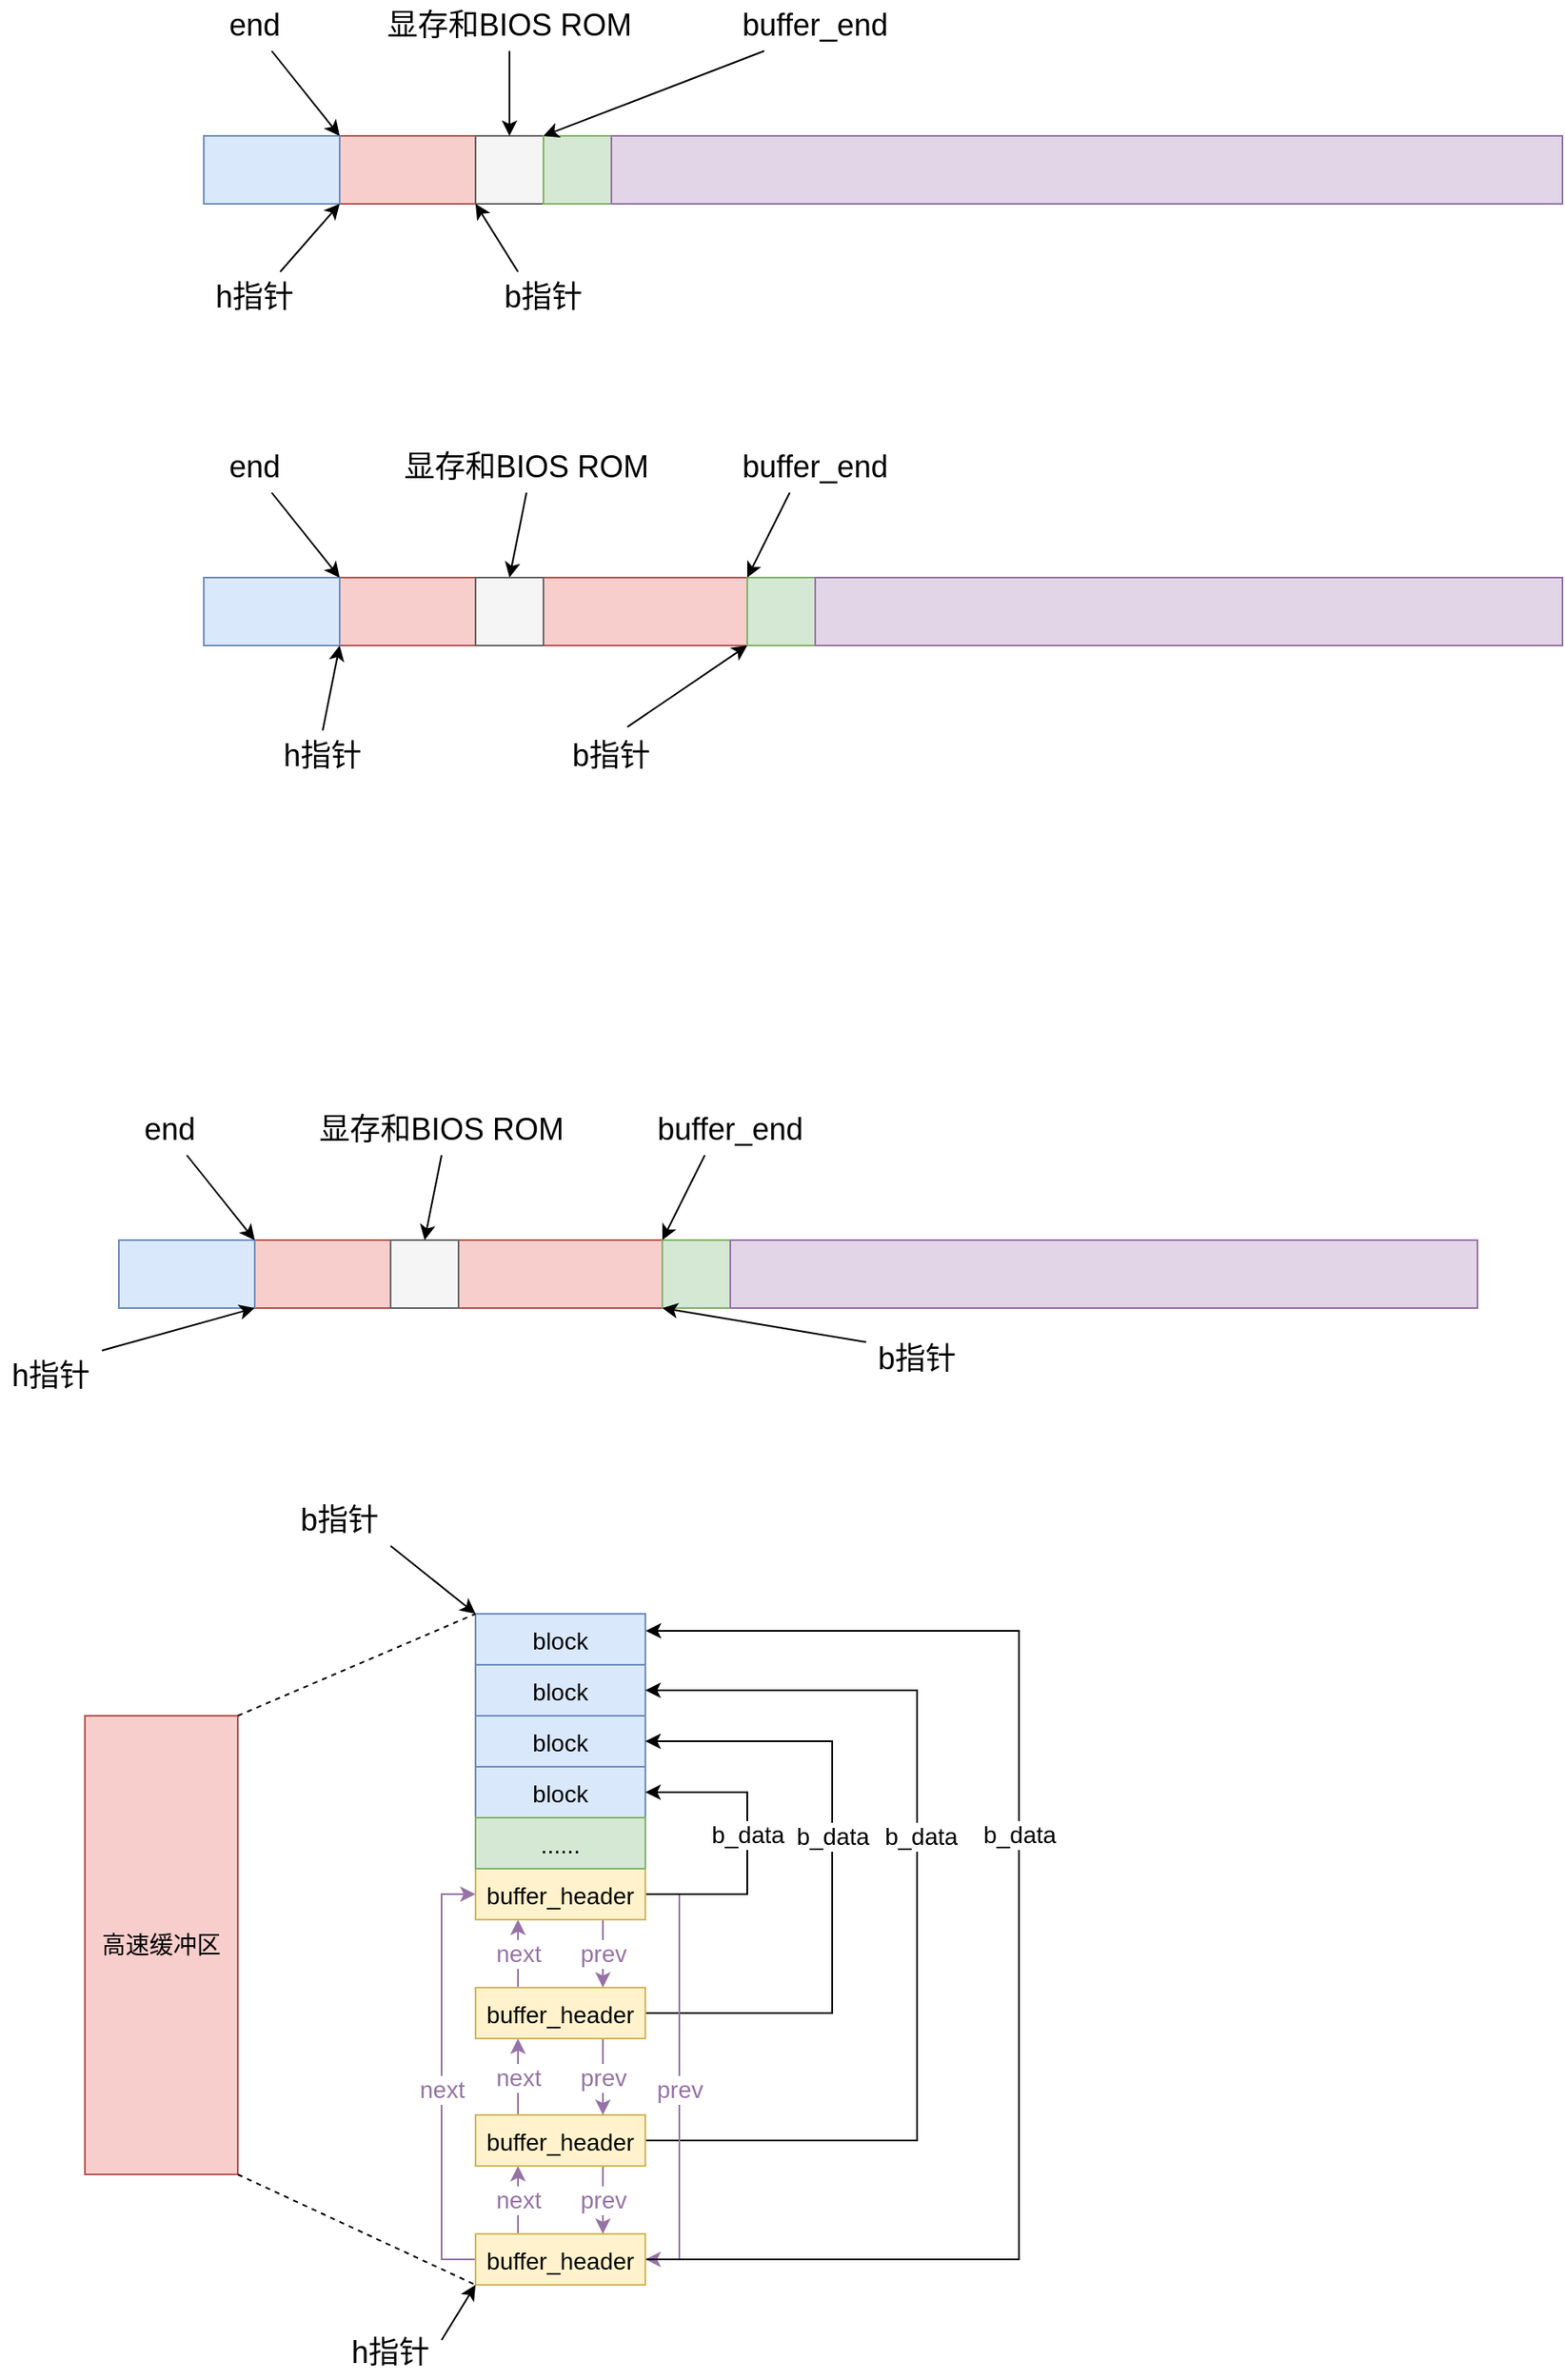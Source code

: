 <mxfile version="20.8.16" type="device"><diagram name="第 1 页" id="4Kwzc91l5Cxuugz1MtCq"><mxGraphModel dx="2793" dy="1814" grid="1" gridSize="10" guides="1" tooltips="1" connect="1" arrows="1" fold="1" page="1" pageScale="1" pageWidth="827" pageHeight="1169" math="0" shadow="0"><root><mxCell id="0"/><mxCell id="1" parent="0"/><mxCell id="2EMnMqYZWuEnPC-pHt0I-1" value="" style="rounded=0;whiteSpace=wrap;html=1;fillColor=#f8cecc;strokeColor=#b85450;" vertex="1" parent="1"><mxGeometry x="-600" y="-60" width="80" height="40" as="geometry"/></mxCell><mxCell id="2EMnMqYZWuEnPC-pHt0I-2" value="" style="rounded=0;whiteSpace=wrap;html=1;fillColor=#dae8fc;strokeColor=#6c8ebf;" vertex="1" parent="1"><mxGeometry x="-680" y="-60" width="80" height="40" as="geometry"/></mxCell><mxCell id="2EMnMqYZWuEnPC-pHt0I-3" value="" style="rounded=0;whiteSpace=wrap;html=1;fillColor=#f8cecc;strokeColor=#b85450;" vertex="1" parent="1"><mxGeometry x="-480" y="-60" width="120" height="40" as="geometry"/></mxCell><mxCell id="2EMnMqYZWuEnPC-pHt0I-4" value="" style="rounded=0;whiteSpace=wrap;html=1;fillColor=#f5f5f5;strokeColor=#666666;fontColor=#333333;" vertex="1" parent="1"><mxGeometry x="-520" y="-60" width="40" height="40" as="geometry"/></mxCell><mxCell id="2EMnMqYZWuEnPC-pHt0I-5" value="" style="rounded=0;whiteSpace=wrap;html=1;fillColor=#d5e8d4;strokeColor=#82b366;" vertex="1" parent="1"><mxGeometry x="-360" y="-60" width="40" height="40" as="geometry"/></mxCell><mxCell id="2EMnMqYZWuEnPC-pHt0I-6" value="" style="rounded=0;whiteSpace=wrap;html=1;fillColor=#e1d5e7;strokeColor=#9673a6;" vertex="1" parent="1"><mxGeometry x="-320" y="-60" width="440" height="40" as="geometry"/></mxCell><mxCell id="2EMnMqYZWuEnPC-pHt0I-7" value="" style="endArrow=classic;html=1;rounded=0;entryX=1;entryY=0;entryDx=0;entryDy=0;" edge="1" parent="1" target="2EMnMqYZWuEnPC-pHt0I-2"><mxGeometry width="50" height="50" relative="1" as="geometry"><mxPoint x="-640" y="-110" as="sourcePoint"/><mxPoint x="-610" y="-70" as="targetPoint"/></mxGeometry></mxCell><mxCell id="2EMnMqYZWuEnPC-pHt0I-8" value="&lt;font style=&quot;font-size: 18px;&quot;&gt;end&lt;/font&gt;" style="text;strokeColor=none;align=center;fillColor=none;html=1;verticalAlign=middle;whiteSpace=wrap;rounded=0;" vertex="1" parent="1"><mxGeometry x="-680" y="-140" width="60" height="30" as="geometry"/></mxCell><mxCell id="2EMnMqYZWuEnPC-pHt0I-9" value="&lt;font style=&quot;font-size: 18px;&quot;&gt;buffer_end&lt;/font&gt;" style="text;strokeColor=none;align=center;fillColor=none;html=1;verticalAlign=middle;whiteSpace=wrap;rounded=0;" vertex="1" parent="1"><mxGeometry x="-350" y="-140" width="60" height="30" as="geometry"/></mxCell><mxCell id="2EMnMqYZWuEnPC-pHt0I-10" value="" style="endArrow=classic;html=1;rounded=0;entryX=1;entryY=0;entryDx=0;entryDy=0;exitX=0.25;exitY=1;exitDx=0;exitDy=0;" edge="1" parent="1" source="2EMnMqYZWuEnPC-pHt0I-9"><mxGeometry width="50" height="50" relative="1" as="geometry"><mxPoint x="-400" y="-110" as="sourcePoint"/><mxPoint x="-360" y="-60" as="targetPoint"/></mxGeometry></mxCell><mxCell id="2EMnMqYZWuEnPC-pHt0I-11" value="" style="rounded=0;whiteSpace=wrap;html=1;fillColor=#f8cecc;strokeColor=#b85450;" vertex="1" parent="1"><mxGeometry x="-600" y="-320" width="80" height="40" as="geometry"/></mxCell><mxCell id="2EMnMqYZWuEnPC-pHt0I-12" value="" style="rounded=0;whiteSpace=wrap;html=1;fillColor=#dae8fc;strokeColor=#6c8ebf;" vertex="1" parent="1"><mxGeometry x="-680" y="-320" width="80" height="40" as="geometry"/></mxCell><mxCell id="2EMnMqYZWuEnPC-pHt0I-14" value="" style="rounded=0;whiteSpace=wrap;html=1;fillColor=#f5f5f5;strokeColor=#666666;fontColor=#333333;" vertex="1" parent="1"><mxGeometry x="-520" y="-320" width="40" height="40" as="geometry"/></mxCell><mxCell id="2EMnMqYZWuEnPC-pHt0I-15" value="" style="rounded=0;whiteSpace=wrap;html=1;fillColor=#d5e8d4;strokeColor=#82b366;" vertex="1" parent="1"><mxGeometry x="-480" y="-320" width="40" height="40" as="geometry"/></mxCell><mxCell id="2EMnMqYZWuEnPC-pHt0I-16" value="" style="rounded=0;whiteSpace=wrap;html=1;fillColor=#e1d5e7;strokeColor=#9673a6;" vertex="1" parent="1"><mxGeometry x="-440" y="-320" width="560" height="40" as="geometry"/></mxCell><mxCell id="2EMnMqYZWuEnPC-pHt0I-17" value="" style="endArrow=classic;html=1;rounded=0;entryX=1;entryY=0;entryDx=0;entryDy=0;" edge="1" parent="1" target="2EMnMqYZWuEnPC-pHt0I-12"><mxGeometry width="50" height="50" relative="1" as="geometry"><mxPoint x="-640" y="-370" as="sourcePoint"/><mxPoint x="-610" y="-330" as="targetPoint"/></mxGeometry></mxCell><mxCell id="2EMnMqYZWuEnPC-pHt0I-18" value="&lt;font style=&quot;font-size: 18px;&quot;&gt;end&lt;/font&gt;" style="text;strokeColor=none;align=center;fillColor=none;html=1;verticalAlign=middle;whiteSpace=wrap;rounded=0;" vertex="1" parent="1"><mxGeometry x="-680" y="-400" width="60" height="30" as="geometry"/></mxCell><mxCell id="2EMnMqYZWuEnPC-pHt0I-19" value="&lt;font style=&quot;font-size: 18px;&quot;&gt;buffer_end&lt;/font&gt;" style="text;strokeColor=none;align=center;fillColor=none;html=1;verticalAlign=middle;whiteSpace=wrap;rounded=0;" vertex="1" parent="1"><mxGeometry x="-350" y="-400" width="60" height="30" as="geometry"/></mxCell><mxCell id="2EMnMqYZWuEnPC-pHt0I-21" value="" style="endArrow=classic;html=1;rounded=0;entryX=1;entryY=0;entryDx=0;entryDy=0;exitX=0;exitY=1;exitDx=0;exitDy=0;" edge="1" parent="1" source="2EMnMqYZWuEnPC-pHt0I-19" target="2EMnMqYZWuEnPC-pHt0I-14"><mxGeometry width="50" height="50" relative="1" as="geometry"><mxPoint x="-604" y="-385.0" as="sourcePoint"/><mxPoint x="-490" y="-320" as="targetPoint"/></mxGeometry></mxCell><mxCell id="2EMnMqYZWuEnPC-pHt0I-23" value="" style="endArrow=classic;html=1;rounded=0;fontSize=18;entryX=0.5;entryY=0;entryDx=0;entryDy=0;exitX=0.5;exitY=1;exitDx=0;exitDy=0;" edge="1" parent="1" source="2EMnMqYZWuEnPC-pHt0I-24" target="2EMnMqYZWuEnPC-pHt0I-14"><mxGeometry width="50" height="50" relative="1" as="geometry"><mxPoint x="-510" y="-380" as="sourcePoint"/><mxPoint x="-470" y="-490" as="targetPoint"/></mxGeometry></mxCell><mxCell id="2EMnMqYZWuEnPC-pHt0I-24" value="显存和BIOS ROM" style="text;strokeColor=none;align=center;fillColor=none;html=1;verticalAlign=middle;whiteSpace=wrap;rounded=0;fontSize=18;" vertex="1" parent="1"><mxGeometry x="-590" y="-400" width="180" height="30" as="geometry"/></mxCell><mxCell id="2EMnMqYZWuEnPC-pHt0I-25" value="显存和BIOS ROM" style="text;strokeColor=none;align=center;fillColor=none;html=1;verticalAlign=middle;whiteSpace=wrap;rounded=0;fontSize=18;" vertex="1" parent="1"><mxGeometry x="-580" y="-140" width="180" height="30" as="geometry"/></mxCell><mxCell id="2EMnMqYZWuEnPC-pHt0I-26" value="" style="endArrow=classic;html=1;rounded=0;fontSize=18;entryX=0.5;entryY=0;entryDx=0;entryDy=0;exitX=0.5;exitY=1;exitDx=0;exitDy=0;" edge="1" parent="1" source="2EMnMqYZWuEnPC-pHt0I-25" target="2EMnMqYZWuEnPC-pHt0I-4"><mxGeometry width="50" height="50" relative="1" as="geometry"><mxPoint x="-490.0" y="-290" as="sourcePoint"/><mxPoint x="-490.0" y="-240" as="targetPoint"/></mxGeometry></mxCell><mxCell id="2EMnMqYZWuEnPC-pHt0I-27" value="" style="endArrow=classic;html=1;rounded=0;entryX=1;entryY=1;entryDx=0;entryDy=0;exitX=0.75;exitY=0;exitDx=0;exitDy=0;" edge="1" parent="1" source="2EMnMqYZWuEnPC-pHt0I-28" target="2EMnMqYZWuEnPC-pHt0I-12"><mxGeometry width="50" height="50" relative="1" as="geometry"><mxPoint x="-650" y="-240" as="sourcePoint"/><mxPoint x="-590.0" y="-310.0" as="targetPoint"/></mxGeometry></mxCell><mxCell id="2EMnMqYZWuEnPC-pHt0I-28" value="&lt;font style=&quot;font-size: 18px;&quot;&gt;h指针&lt;/font&gt;" style="text;strokeColor=none;align=center;fillColor=none;html=1;verticalAlign=middle;whiteSpace=wrap;rounded=0;" vertex="1" parent="1"><mxGeometry x="-680" y="-240" width="60" height="30" as="geometry"/></mxCell><mxCell id="2EMnMqYZWuEnPC-pHt0I-29" value="&lt;font style=&quot;font-size: 18px;&quot;&gt;b指针&lt;/font&gt;" style="text;strokeColor=none;align=center;fillColor=none;html=1;verticalAlign=middle;whiteSpace=wrap;rounded=0;" vertex="1" parent="1"><mxGeometry x="-510" y="-240" width="60" height="30" as="geometry"/></mxCell><mxCell id="2EMnMqYZWuEnPC-pHt0I-30" value="" style="endArrow=classic;html=1;rounded=0;entryX=0;entryY=1;entryDx=0;entryDy=0;exitX=0.25;exitY=0;exitDx=0;exitDy=0;" edge="1" parent="1" source="2EMnMqYZWuEnPC-pHt0I-29" target="2EMnMqYZWuEnPC-pHt0I-14"><mxGeometry width="50" height="50" relative="1" as="geometry"><mxPoint x="-625" y="-230" as="sourcePoint"/><mxPoint x="-590" y="-270" as="targetPoint"/></mxGeometry></mxCell><mxCell id="2EMnMqYZWuEnPC-pHt0I-31" value="&lt;font style=&quot;font-size: 18px;&quot;&gt;h指针&lt;/font&gt;" style="text;strokeColor=none;align=center;fillColor=none;html=1;verticalAlign=middle;whiteSpace=wrap;rounded=0;" vertex="1" parent="1"><mxGeometry x="-640" y="30" width="60" height="30" as="geometry"/></mxCell><mxCell id="2EMnMqYZWuEnPC-pHt0I-32" value="&lt;font style=&quot;font-size: 18px;&quot;&gt;b指针&lt;/font&gt;" style="text;strokeColor=none;align=center;fillColor=none;html=1;verticalAlign=middle;whiteSpace=wrap;rounded=0;" vertex="1" parent="1"><mxGeometry x="-470" y="30" width="60" height="30" as="geometry"/></mxCell><mxCell id="2EMnMqYZWuEnPC-pHt0I-33" value="" style="endArrow=classic;html=1;rounded=0;exitX=0.5;exitY=0;exitDx=0;exitDy=0;" edge="1" parent="1" source="2EMnMqYZWuEnPC-pHt0I-31"><mxGeometry width="50" height="50" relative="1" as="geometry"><mxPoint x="-640" y="20.0" as="sourcePoint"/><mxPoint x="-600" y="-20" as="targetPoint"/></mxGeometry></mxCell><mxCell id="2EMnMqYZWuEnPC-pHt0I-34" value="" style="endArrow=classic;html=1;rounded=0;entryX=1;entryY=1;entryDx=0;entryDy=0;exitX=0.657;exitY=-0.069;exitDx=0;exitDy=0;exitPerimeter=0;" edge="1" parent="1" source="2EMnMqYZWuEnPC-pHt0I-32" target="2EMnMqYZWuEnPC-pHt0I-3"><mxGeometry width="50" height="50" relative="1" as="geometry"><mxPoint x="-485" y="-230" as="sourcePoint"/><mxPoint x="-510" y="-270" as="targetPoint"/></mxGeometry></mxCell><mxCell id="2EMnMqYZWuEnPC-pHt0I-35" value="" style="rounded=0;whiteSpace=wrap;html=1;fillColor=#f8cecc;strokeColor=#b85450;" vertex="1" parent="1"><mxGeometry x="-650" y="330" width="80" height="40" as="geometry"/></mxCell><mxCell id="2EMnMqYZWuEnPC-pHt0I-36" value="" style="rounded=0;whiteSpace=wrap;html=1;fillColor=#dae8fc;strokeColor=#6c8ebf;" vertex="1" parent="1"><mxGeometry x="-730" y="330" width="80" height="40" as="geometry"/></mxCell><mxCell id="2EMnMqYZWuEnPC-pHt0I-37" value="" style="rounded=0;whiteSpace=wrap;html=1;fillColor=#f8cecc;strokeColor=#b85450;" vertex="1" parent="1"><mxGeometry x="-530" y="330" width="120" height="40" as="geometry"/></mxCell><mxCell id="2EMnMqYZWuEnPC-pHt0I-38" value="" style="rounded=0;whiteSpace=wrap;html=1;fillColor=#f5f5f5;strokeColor=#666666;fontColor=#333333;" vertex="1" parent="1"><mxGeometry x="-570" y="330" width="40" height="40" as="geometry"/></mxCell><mxCell id="2EMnMqYZWuEnPC-pHt0I-39" value="" style="rounded=0;whiteSpace=wrap;html=1;fillColor=#d5e8d4;strokeColor=#82b366;" vertex="1" parent="1"><mxGeometry x="-410" y="330" width="40" height="40" as="geometry"/></mxCell><mxCell id="2EMnMqYZWuEnPC-pHt0I-40" value="" style="rounded=0;whiteSpace=wrap;html=1;fillColor=#e1d5e7;strokeColor=#9673a6;" vertex="1" parent="1"><mxGeometry x="-370" y="330" width="440" height="40" as="geometry"/></mxCell><mxCell id="2EMnMqYZWuEnPC-pHt0I-41" value="" style="endArrow=classic;html=1;rounded=0;entryX=1;entryY=0;entryDx=0;entryDy=0;" edge="1" parent="1" target="2EMnMqYZWuEnPC-pHt0I-36"><mxGeometry width="50" height="50" relative="1" as="geometry"><mxPoint x="-690" y="280.0" as="sourcePoint"/><mxPoint x="-660" y="320" as="targetPoint"/></mxGeometry></mxCell><mxCell id="2EMnMqYZWuEnPC-pHt0I-42" value="&lt;font style=&quot;font-size: 18px;&quot;&gt;end&lt;/font&gt;" style="text;strokeColor=none;align=center;fillColor=none;html=1;verticalAlign=middle;whiteSpace=wrap;rounded=0;" vertex="1" parent="1"><mxGeometry x="-730" y="250" width="60" height="30" as="geometry"/></mxCell><mxCell id="2EMnMqYZWuEnPC-pHt0I-43" value="&lt;font style=&quot;font-size: 18px;&quot;&gt;buffer_end&lt;/font&gt;" style="text;strokeColor=none;align=center;fillColor=none;html=1;verticalAlign=middle;whiteSpace=wrap;rounded=0;" vertex="1" parent="1"><mxGeometry x="-400" y="250" width="60" height="30" as="geometry"/></mxCell><mxCell id="2EMnMqYZWuEnPC-pHt0I-44" value="" style="endArrow=classic;html=1;rounded=0;entryX=1;entryY=0;entryDx=0;entryDy=0;exitX=0.25;exitY=1;exitDx=0;exitDy=0;" edge="1" parent="1" source="2EMnMqYZWuEnPC-pHt0I-43"><mxGeometry width="50" height="50" relative="1" as="geometry"><mxPoint x="-450" y="280" as="sourcePoint"/><mxPoint x="-410" y="330" as="targetPoint"/></mxGeometry></mxCell><mxCell id="2EMnMqYZWuEnPC-pHt0I-45" value="显存和BIOS ROM" style="text;strokeColor=none;align=center;fillColor=none;html=1;verticalAlign=middle;whiteSpace=wrap;rounded=0;fontSize=18;" vertex="1" parent="1"><mxGeometry x="-630" y="250" width="180" height="30" as="geometry"/></mxCell><mxCell id="2EMnMqYZWuEnPC-pHt0I-46" value="" style="endArrow=classic;html=1;rounded=0;fontSize=18;entryX=0.5;entryY=0;entryDx=0;entryDy=0;exitX=0.5;exitY=1;exitDx=0;exitDy=0;" edge="1" parent="1" source="2EMnMqYZWuEnPC-pHt0I-45" target="2EMnMqYZWuEnPC-pHt0I-38"><mxGeometry width="50" height="50" relative="1" as="geometry"><mxPoint x="-540.0" y="100" as="sourcePoint"/><mxPoint x="-540.0" y="150" as="targetPoint"/></mxGeometry></mxCell><mxCell id="2EMnMqYZWuEnPC-pHt0I-48" value="&lt;font style=&quot;font-size: 18px;&quot;&gt;b指针&lt;/font&gt;" style="text;strokeColor=none;align=center;fillColor=none;html=1;verticalAlign=middle;whiteSpace=wrap;rounded=0;" vertex="1" parent="1"><mxGeometry x="-290" y="390" width="60" height="20" as="geometry"/></mxCell><mxCell id="2EMnMqYZWuEnPC-pHt0I-49" value="" style="endArrow=classic;html=1;rounded=0;exitX=1;exitY=0;exitDx=0;exitDy=0;" edge="1" parent="1" source="2EMnMqYZWuEnPC-pHt0I-55"><mxGeometry width="50" height="50" relative="1" as="geometry"><mxPoint x="-700" y="400" as="sourcePoint"/><mxPoint x="-650" y="370" as="targetPoint"/></mxGeometry></mxCell><mxCell id="2EMnMqYZWuEnPC-pHt0I-53" value="" style="endArrow=classic;html=1;rounded=0;fontSize=18;entryX=0;entryY=1;entryDx=0;entryDy=0;exitX=0;exitY=0;exitDx=0;exitDy=0;" edge="1" parent="1" source="2EMnMqYZWuEnPC-pHt0I-48" target="2EMnMqYZWuEnPC-pHt0I-39"><mxGeometry width="50" height="50" relative="1" as="geometry"><mxPoint x="-380" y="460" as="sourcePoint"/><mxPoint x="-330" y="410" as="targetPoint"/></mxGeometry></mxCell><mxCell id="2EMnMqYZWuEnPC-pHt0I-55" value="&lt;font style=&quot;font-size: 18px;&quot;&gt;h指针&lt;/font&gt;" style="text;strokeColor=none;align=center;fillColor=none;html=1;verticalAlign=middle;whiteSpace=wrap;rounded=0;" vertex="1" parent="1"><mxGeometry x="-800" y="395" width="60" height="30" as="geometry"/></mxCell><mxCell id="2EMnMqYZWuEnPC-pHt0I-95" value="&lt;font style=&quot;font-size: 14px;&quot;&gt;block&lt;/font&gt;" style="rounded=0;whiteSpace=wrap;html=1;fontSize=18;fillColor=#dae8fc;strokeColor=#6c8ebf;" vertex="1" parent="1"><mxGeometry x="-520" y="640" width="100" height="30" as="geometry"/></mxCell><mxCell id="2EMnMqYZWuEnPC-pHt0I-96" value="&lt;font style=&quot;font-size: 14px;&quot;&gt;block&lt;/font&gt;" style="rounded=0;whiteSpace=wrap;html=1;fontSize=18;fillColor=#dae8fc;strokeColor=#6c8ebf;" vertex="1" parent="1"><mxGeometry x="-520" y="610" width="100" height="30" as="geometry"/></mxCell><mxCell id="2EMnMqYZWuEnPC-pHt0I-97" value="&lt;font style=&quot;font-size: 14px;&quot;&gt;block&lt;/font&gt;" style="rounded=0;whiteSpace=wrap;html=1;fontSize=18;fillColor=#dae8fc;strokeColor=#6c8ebf;" vertex="1" parent="1"><mxGeometry x="-520" y="580" width="100" height="30" as="geometry"/></mxCell><mxCell id="2EMnMqYZWuEnPC-pHt0I-98" value="&lt;span style=&quot;font-size: 14px;&quot;&gt;block&lt;/span&gt;" style="rounded=0;whiteSpace=wrap;html=1;fontSize=18;fillColor=#dae8fc;strokeColor=#6c8ebf;" vertex="1" parent="1"><mxGeometry x="-520" y="550" width="100" height="30" as="geometry"/></mxCell><mxCell id="2EMnMqYZWuEnPC-pHt0I-141" value="prev" style="edgeStyle=orthogonalEdgeStyle;rounded=0;orthogonalLoop=1;jettySize=auto;html=1;exitX=0.75;exitY=1;exitDx=0;exitDy=0;entryX=0.75;entryY=0;entryDx=0;entryDy=0;fontSize=14;fillColor=#e1d5e7;strokeColor=#9673a6;fontColor=#9673a6;" edge="1" parent="1" source="2EMnMqYZWuEnPC-pHt0I-99" target="2EMnMqYZWuEnPC-pHt0I-104"><mxGeometry relative="1" as="geometry"/></mxCell><mxCell id="2EMnMqYZWuEnPC-pHt0I-142" value="next" style="edgeStyle=orthogonalEdgeStyle;rounded=0;orthogonalLoop=1;jettySize=auto;html=1;exitX=0.25;exitY=0;exitDx=0;exitDy=0;entryX=0.25;entryY=1;entryDx=0;entryDy=0;fontSize=14;fillColor=#e1d5e7;strokeColor=#9673a6;fontColor=#9673a6;" edge="1" parent="1" source="2EMnMqYZWuEnPC-pHt0I-99" target="2EMnMqYZWuEnPC-pHt0I-100"><mxGeometry x="-0.003" relative="1" as="geometry"><mxPoint as="offset"/></mxGeometry></mxCell><mxCell id="2EMnMqYZWuEnPC-pHt0I-154" style="edgeStyle=orthogonalEdgeStyle;rounded=0;orthogonalLoop=1;jettySize=auto;html=1;exitX=1;exitY=0.5;exitDx=0;exitDy=0;entryX=1;entryY=0.5;entryDx=0;entryDy=0;fontSize=14;fontColor=#9673a6;" edge="1" parent="1" source="2EMnMqYZWuEnPC-pHt0I-99" target="2EMnMqYZWuEnPC-pHt0I-97"><mxGeometry relative="1" as="geometry"><Array as="points"><mxPoint x="-260" y="860"/><mxPoint x="-260" y="595"/></Array></mxGeometry></mxCell><mxCell id="2EMnMqYZWuEnPC-pHt0I-157" value="b_data" style="edgeLabel;html=1;align=center;verticalAlign=middle;resizable=0;points=[];fontSize=14;fontColor=#000000;" vertex="1" connectable="0" parent="2EMnMqYZWuEnPC-pHt0I-154"><mxGeometry x="0.152" y="-2" relative="1" as="geometry"><mxPoint y="-2" as="offset"/></mxGeometry></mxCell><mxCell id="2EMnMqYZWuEnPC-pHt0I-99" value="&lt;font style=&quot;font-size: 14px;&quot;&gt;buffer_header&lt;/font&gt;" style="rounded=0;whiteSpace=wrap;html=1;fontSize=18;fillColor=#fff2cc;strokeColor=#d6b656;" vertex="1" parent="1"><mxGeometry x="-520" y="845" width="100" height="30" as="geometry"/></mxCell><mxCell id="2EMnMqYZWuEnPC-pHt0I-143" value="prev" style="edgeStyle=orthogonalEdgeStyle;rounded=0;orthogonalLoop=1;jettySize=auto;html=1;exitX=0.75;exitY=1;exitDx=0;exitDy=0;entryX=0.75;entryY=0;entryDx=0;entryDy=0;fontSize=14;fillColor=#e1d5e7;strokeColor=#9673a6;fontColor=#9673a6;" edge="1" parent="1" source="2EMnMqYZWuEnPC-pHt0I-100" target="2EMnMqYZWuEnPC-pHt0I-99"><mxGeometry x="-0.003" relative="1" as="geometry"><mxPoint as="offset"/></mxGeometry></mxCell><mxCell id="2EMnMqYZWuEnPC-pHt0I-144" value="next" style="edgeStyle=orthogonalEdgeStyle;rounded=0;orthogonalLoop=1;jettySize=auto;html=1;exitX=0.25;exitY=0;exitDx=0;exitDy=0;entryX=0.25;entryY=1;entryDx=0;entryDy=0;fontSize=14;fillColor=#e1d5e7;strokeColor=#9673a6;fontColor=#9673a6;" edge="1" parent="1" source="2EMnMqYZWuEnPC-pHt0I-100" target="2EMnMqYZWuEnPC-pHt0I-101"><mxGeometry relative="1" as="geometry"/></mxCell><mxCell id="2EMnMqYZWuEnPC-pHt0I-155" value="b_data" style="edgeStyle=orthogonalEdgeStyle;rounded=0;orthogonalLoop=1;jettySize=auto;html=1;exitX=1;exitY=0.5;exitDx=0;exitDy=0;entryX=1;entryY=0.5;entryDx=0;entryDy=0;fontSize=14;fontColor=#000000;" edge="1" parent="1" source="2EMnMqYZWuEnPC-pHt0I-100" target="2EMnMqYZWuEnPC-pHt0I-96"><mxGeometry x="0.125" relative="1" as="geometry"><Array as="points"><mxPoint x="-310" y="785"/><mxPoint x="-310" y="625"/></Array><mxPoint as="offset"/></mxGeometry></mxCell><mxCell id="2EMnMqYZWuEnPC-pHt0I-100" value="&lt;font style=&quot;font-size: 14px;&quot;&gt;buffer_header&lt;/font&gt;" style="rounded=0;whiteSpace=wrap;html=1;fontSize=18;fillColor=#fff2cc;strokeColor=#d6b656;" vertex="1" parent="1"><mxGeometry x="-520" y="770" width="100" height="30" as="geometry"/></mxCell><mxCell id="2EMnMqYZWuEnPC-pHt0I-145" value="prev" style="edgeStyle=orthogonalEdgeStyle;rounded=0;orthogonalLoop=1;jettySize=auto;html=1;exitX=0.75;exitY=1;exitDx=0;exitDy=0;entryX=0.75;entryY=0;entryDx=0;entryDy=0;fontSize=14;fillColor=#e1d5e7;strokeColor=#9673a6;fontColor=#9673a6;" edge="1" parent="1" source="2EMnMqYZWuEnPC-pHt0I-101" target="2EMnMqYZWuEnPC-pHt0I-100"><mxGeometry relative="1" as="geometry"/></mxCell><mxCell id="2EMnMqYZWuEnPC-pHt0I-149" style="edgeStyle=orthogonalEdgeStyle;rounded=0;orthogonalLoop=1;jettySize=auto;html=1;exitX=1;exitY=0.5;exitDx=0;exitDy=0;entryX=1;entryY=0.5;entryDx=0;entryDy=0;fontSize=14;fillColor=#e1d5e7;strokeColor=#9673a6;" edge="1" parent="1" source="2EMnMqYZWuEnPC-pHt0I-101" target="2EMnMqYZWuEnPC-pHt0I-104"><mxGeometry relative="1" as="geometry"/></mxCell><mxCell id="2EMnMqYZWuEnPC-pHt0I-152" value="prev" style="edgeLabel;html=1;align=center;verticalAlign=middle;resizable=0;points=[];fontSize=14;fontColor=#9673a6;" vertex="1" connectable="0" parent="2EMnMqYZWuEnPC-pHt0I-149"><mxGeometry x="-0.257" y="2" relative="1" as="geometry"><mxPoint x="-2" y="40" as="offset"/></mxGeometry></mxCell><mxCell id="2EMnMqYZWuEnPC-pHt0I-156" value="b_data" style="edgeStyle=orthogonalEdgeStyle;rounded=0;orthogonalLoop=1;jettySize=auto;html=1;exitX=1;exitY=0.5;exitDx=0;exitDy=0;entryX=1;entryY=0.5;entryDx=0;entryDy=0;fontSize=14;fontColor=#000000;" edge="1" parent="1" source="2EMnMqYZWuEnPC-pHt0I-101" target="2EMnMqYZWuEnPC-pHt0I-95"><mxGeometry x="0.056" relative="1" as="geometry"><Array as="points"><mxPoint x="-360" y="715"/><mxPoint x="-360" y="655"/></Array><mxPoint as="offset"/></mxGeometry></mxCell><mxCell id="2EMnMqYZWuEnPC-pHt0I-101" value="&lt;font style=&quot;font-size: 14px;&quot;&gt;buffer_header&lt;/font&gt;" style="rounded=0;whiteSpace=wrap;html=1;fontSize=18;fillColor=#fff2cc;strokeColor=#d6b656;" vertex="1" parent="1"><mxGeometry x="-520" y="700" width="100" height="30" as="geometry"/></mxCell><mxCell id="2EMnMqYZWuEnPC-pHt0I-102" value="&lt;span style=&quot;font-size: 14px;&quot;&gt;......&lt;/span&gt;" style="rounded=0;whiteSpace=wrap;html=1;fontSize=18;fillColor=#d5e8d4;strokeColor=#82b366;" vertex="1" parent="1"><mxGeometry x="-520" y="670" width="100" height="30" as="geometry"/></mxCell><mxCell id="2EMnMqYZWuEnPC-pHt0I-140" value="next" style="edgeStyle=orthogonalEdgeStyle;rounded=0;orthogonalLoop=1;jettySize=auto;html=1;exitX=0.25;exitY=0;exitDx=0;exitDy=0;entryX=0.25;entryY=1;entryDx=0;entryDy=0;fontSize=14;fillColor=#e1d5e7;strokeColor=#9673a6;fontColor=#9673a6;" edge="1" parent="1" source="2EMnMqYZWuEnPC-pHt0I-104" target="2EMnMqYZWuEnPC-pHt0I-99"><mxGeometry relative="1" as="geometry"/></mxCell><mxCell id="2EMnMqYZWuEnPC-pHt0I-146" style="edgeStyle=orthogonalEdgeStyle;rounded=0;orthogonalLoop=1;jettySize=auto;html=1;exitX=0;exitY=0.5;exitDx=0;exitDy=0;entryX=0;entryY=0.5;entryDx=0;entryDy=0;fontSize=14;fillColor=#e1d5e7;strokeColor=#9673a6;" edge="1" parent="1" source="2EMnMqYZWuEnPC-pHt0I-104" target="2EMnMqYZWuEnPC-pHt0I-101"><mxGeometry relative="1" as="geometry"/></mxCell><mxCell id="2EMnMqYZWuEnPC-pHt0I-151" value="next" style="edgeLabel;html=1;align=center;verticalAlign=middle;resizable=0;points=[];fontSize=14;fontColor=#9673a6;" vertex="1" connectable="0" parent="2EMnMqYZWuEnPC-pHt0I-146"><mxGeometry x="0.39" y="-1" relative="1" as="geometry"><mxPoint x="-1" y="57" as="offset"/></mxGeometry></mxCell><mxCell id="2EMnMqYZWuEnPC-pHt0I-153" value="b_data" style="edgeStyle=orthogonalEdgeStyle;rounded=0;orthogonalLoop=1;jettySize=auto;html=1;exitX=1;exitY=0.25;exitDx=0;exitDy=0;fontSize=14;fontColor=#000000;fillColor=#a0522d;strokeColor=#000000;" edge="1" parent="1" source="2EMnMqYZWuEnPC-pHt0I-104"><mxGeometry x="0.169" relative="1" as="geometry"><mxPoint x="-419.739" y="560" as="targetPoint"/><Array as="points"><mxPoint x="-420" y="930"/><mxPoint x="-200" y="930"/><mxPoint x="-200" y="560"/></Array><mxPoint as="offset"/></mxGeometry></mxCell><mxCell id="2EMnMqYZWuEnPC-pHt0I-104" value="&lt;font style=&quot;font-size: 14px;&quot;&gt;buffer_header&lt;/font&gt;" style="rounded=0;whiteSpace=wrap;html=1;fontSize=18;fillColor=#fff2cc;strokeColor=#d6b656;" vertex="1" parent="1"><mxGeometry x="-520" y="915" width="100" height="30" as="geometry"/></mxCell><mxCell id="2EMnMqYZWuEnPC-pHt0I-109" value="&lt;div style=&quot;background-color: rgb(255, 255, 255); font-family: Consolas, &amp;quot;Courier New&amp;quot;, monospace; line-height: 19px;&quot;&gt;&lt;br&gt;&lt;/div&gt;" style="text;strokeColor=none;align=center;fillColor=none;html=1;verticalAlign=middle;whiteSpace=wrap;rounded=0;fontSize=14;" vertex="1" parent="1"><mxGeometry x="-220" y="680" width="60" height="30" as="geometry"/></mxCell><mxCell id="2EMnMqYZWuEnPC-pHt0I-125" value="高速缓冲区" style="rounded=0;whiteSpace=wrap;html=1;fontSize=14;fillColor=#f8cecc;strokeColor=#b85450;" vertex="1" parent="1"><mxGeometry x="-750" y="610" width="90" height="270" as="geometry"/></mxCell><mxCell id="2EMnMqYZWuEnPC-pHt0I-126" value="" style="endArrow=none;dashed=1;html=1;rounded=0;fontSize=14;entryX=0;entryY=0;entryDx=0;entryDy=0;exitX=1;exitY=0;exitDx=0;exitDy=0;" edge="1" parent="1" source="2EMnMqYZWuEnPC-pHt0I-125" target="2EMnMqYZWuEnPC-pHt0I-98"><mxGeometry width="50" height="50" relative="1" as="geometry"><mxPoint x="-760" y="640" as="sourcePoint"/><mxPoint x="-710" y="590" as="targetPoint"/></mxGeometry></mxCell><mxCell id="2EMnMqYZWuEnPC-pHt0I-127" value="" style="endArrow=none;dashed=1;html=1;rounded=0;fontSize=14;entryX=0;entryY=1;entryDx=0;entryDy=0;exitX=1;exitY=1;exitDx=0;exitDy=0;" edge="1" parent="1" source="2EMnMqYZWuEnPC-pHt0I-125" target="2EMnMqYZWuEnPC-pHt0I-104"><mxGeometry width="50" height="50" relative="1" as="geometry"><mxPoint x="-750" y="650" as="sourcePoint"/><mxPoint x="-510" y="560" as="targetPoint"/></mxGeometry></mxCell><mxCell id="2EMnMqYZWuEnPC-pHt0I-129" value="&lt;font style=&quot;font-size: 18px;&quot;&gt;h指针&lt;/font&gt;" style="text;strokeColor=none;align=center;fillColor=none;html=1;verticalAlign=middle;whiteSpace=wrap;rounded=0;" vertex="1" parent="1"><mxGeometry x="-600" y="970" width="60" height="30" as="geometry"/></mxCell><mxCell id="2EMnMqYZWuEnPC-pHt0I-131" value="" style="endArrow=classic;html=1;rounded=0;fontSize=14;entryX=0;entryY=1;entryDx=0;entryDy=0;exitX=1;exitY=0.25;exitDx=0;exitDy=0;" edge="1" parent="1" source="2EMnMqYZWuEnPC-pHt0I-129" target="2EMnMqYZWuEnPC-pHt0I-104"><mxGeometry width="50" height="50" relative="1" as="geometry"><mxPoint x="-530" y="922.5" as="sourcePoint"/><mxPoint x="-490" y="915" as="targetPoint"/></mxGeometry></mxCell><mxCell id="2EMnMqYZWuEnPC-pHt0I-132" value="&lt;font style=&quot;font-size: 18px;&quot;&gt;b指针&lt;/font&gt;" style="text;strokeColor=none;align=center;fillColor=none;html=1;verticalAlign=middle;whiteSpace=wrap;rounded=0;" vertex="1" parent="1"><mxGeometry x="-630" y="480" width="60" height="30" as="geometry"/></mxCell><mxCell id="2EMnMqYZWuEnPC-pHt0I-133" value="" style="endArrow=classic;html=1;rounded=0;fontSize=14;exitX=1;exitY=1;exitDx=0;exitDy=0;entryX=0;entryY=0;entryDx=0;entryDy=0;" edge="1" parent="1" source="2EMnMqYZWuEnPC-pHt0I-132" target="2EMnMqYZWuEnPC-pHt0I-98"><mxGeometry width="50" height="50" relative="1" as="geometry"><mxPoint x="-740" y="560" as="sourcePoint"/><mxPoint x="-690" y="510" as="targetPoint"/></mxGeometry></mxCell></root></mxGraphModel></diagram></mxfile>